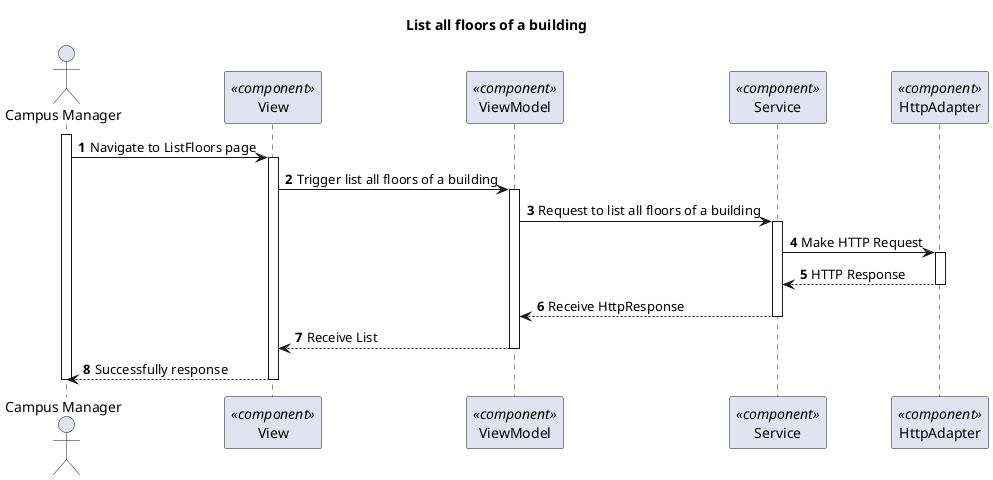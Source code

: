@startuml Process View - Level 3

autonumber
skinparam packageStyle rect

title List all floors of a building

actor "Campus Manager" as CM
participant "View" as view <<component>>
participant "ViewModel" as viewModel <<component>>
participant "Service" as service <<component>>
participant "HttpAdapter" as httpAdapter <<component>>

activate CM
CM -> view : Navigate to ListFloors page
activate view
view -> viewModel : Trigger list all floors of a building

activate viewModel
viewModel -> service : Request to list all floors of a building

activate service
service -> httpAdapter : Make HTTP Request
activate httpAdapter
httpAdapter --> service : HTTP Response
deactivate httpAdapter

service --> viewModel : Receive HttpResponse
deactivate service
viewModel --> view : Receive List
deactivate viewModel

CM <-- view : Successfully response
deactivate view
deactivate CM
@enduml
